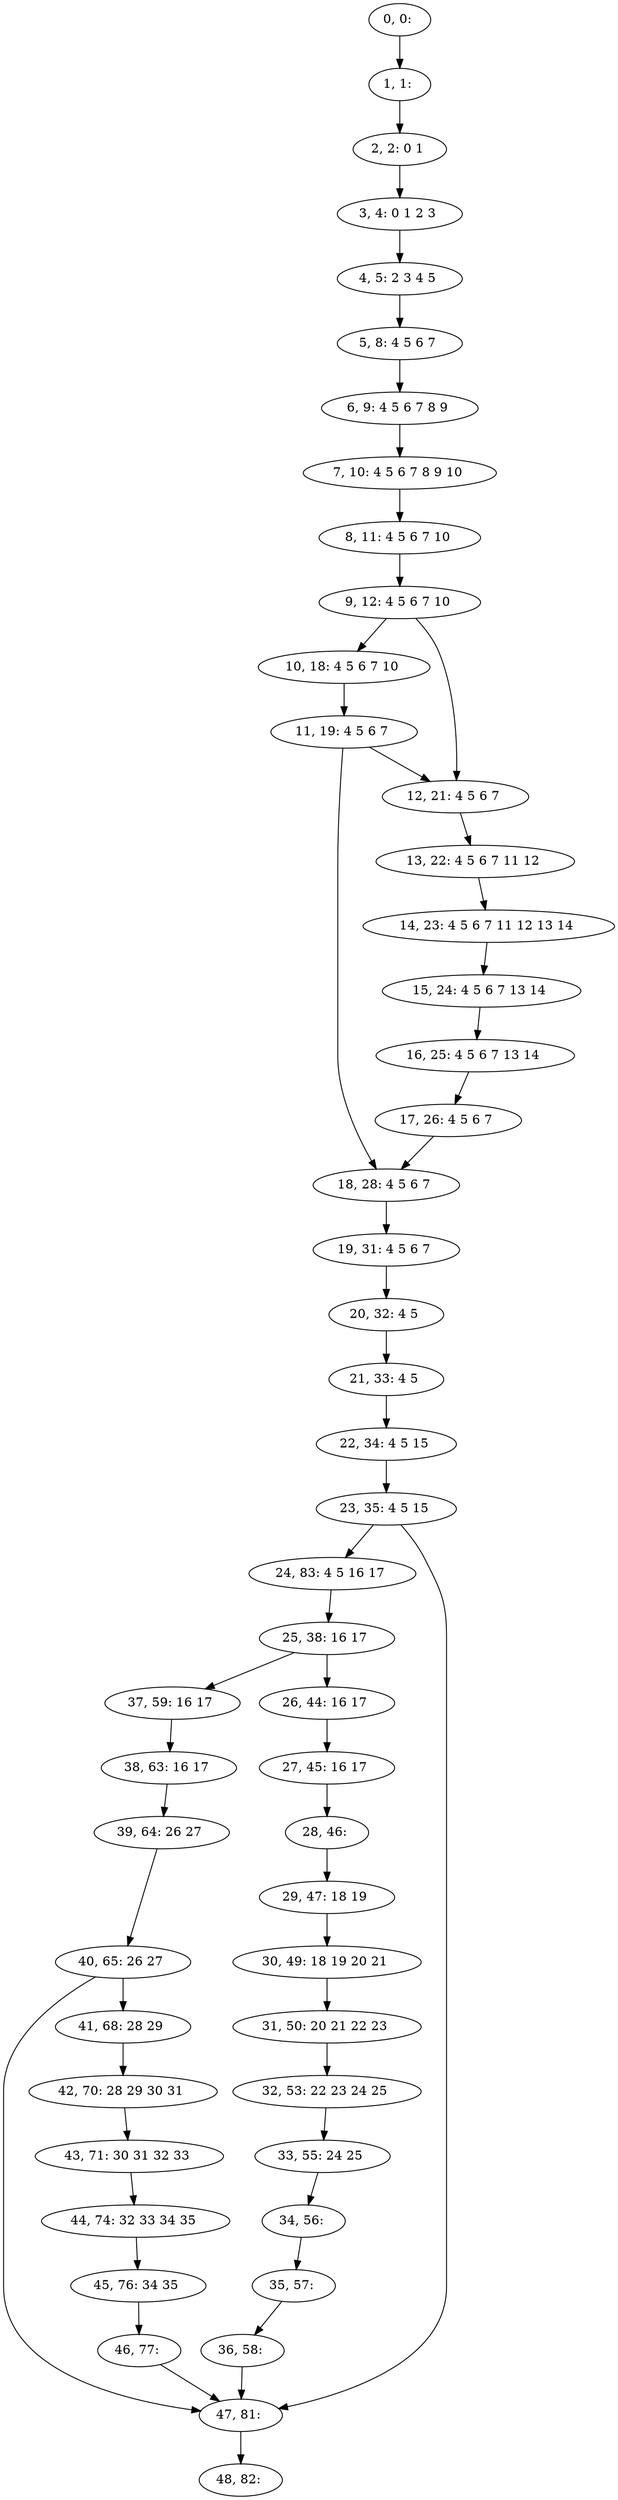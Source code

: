 digraph G {
0[label="0, 0: "];
1[label="1, 1: "];
2[label="2, 2: 0 1 "];
3[label="3, 4: 0 1 2 3 "];
4[label="4, 5: 2 3 4 5 "];
5[label="5, 8: 4 5 6 7 "];
6[label="6, 9: 4 5 6 7 8 9 "];
7[label="7, 10: 4 5 6 7 8 9 10 "];
8[label="8, 11: 4 5 6 7 10 "];
9[label="9, 12: 4 5 6 7 10 "];
10[label="10, 18: 4 5 6 7 10 "];
11[label="11, 19: 4 5 6 7 "];
12[label="12, 21: 4 5 6 7 "];
13[label="13, 22: 4 5 6 7 11 12 "];
14[label="14, 23: 4 5 6 7 11 12 13 14 "];
15[label="15, 24: 4 5 6 7 13 14 "];
16[label="16, 25: 4 5 6 7 13 14 "];
17[label="17, 26: 4 5 6 7 "];
18[label="18, 28: 4 5 6 7 "];
19[label="19, 31: 4 5 6 7 "];
20[label="20, 32: 4 5 "];
21[label="21, 33: 4 5 "];
22[label="22, 34: 4 5 15 "];
23[label="23, 35: 4 5 15 "];
24[label="24, 83: 4 5 16 17 "];
25[label="25, 38: 16 17 "];
26[label="26, 44: 16 17 "];
27[label="27, 45: 16 17 "];
28[label="28, 46: "];
29[label="29, 47: 18 19 "];
30[label="30, 49: 18 19 20 21 "];
31[label="31, 50: 20 21 22 23 "];
32[label="32, 53: 22 23 24 25 "];
33[label="33, 55: 24 25 "];
34[label="34, 56: "];
35[label="35, 57: "];
36[label="36, 58: "];
37[label="37, 59: 16 17 "];
38[label="38, 63: 16 17 "];
39[label="39, 64: 26 27 "];
40[label="40, 65: 26 27 "];
41[label="41, 68: 28 29 "];
42[label="42, 70: 28 29 30 31 "];
43[label="43, 71: 30 31 32 33 "];
44[label="44, 74: 32 33 34 35 "];
45[label="45, 76: 34 35 "];
46[label="46, 77: "];
47[label="47, 81: "];
48[label="48, 82: "];
0->1 ;
1->2 ;
2->3 ;
3->4 ;
4->5 ;
5->6 ;
6->7 ;
7->8 ;
8->9 ;
9->10 ;
9->12 ;
10->11 ;
11->12 ;
11->18 ;
12->13 ;
13->14 ;
14->15 ;
15->16 ;
16->17 ;
17->18 ;
18->19 ;
19->20 ;
20->21 ;
21->22 ;
22->23 ;
23->24 ;
23->47 ;
24->25 ;
25->26 ;
25->37 ;
26->27 ;
27->28 ;
28->29 ;
29->30 ;
30->31 ;
31->32 ;
32->33 ;
33->34 ;
34->35 ;
35->36 ;
36->47 ;
37->38 ;
38->39 ;
39->40 ;
40->41 ;
40->47 ;
41->42 ;
42->43 ;
43->44 ;
44->45 ;
45->46 ;
46->47 ;
47->48 ;
}
